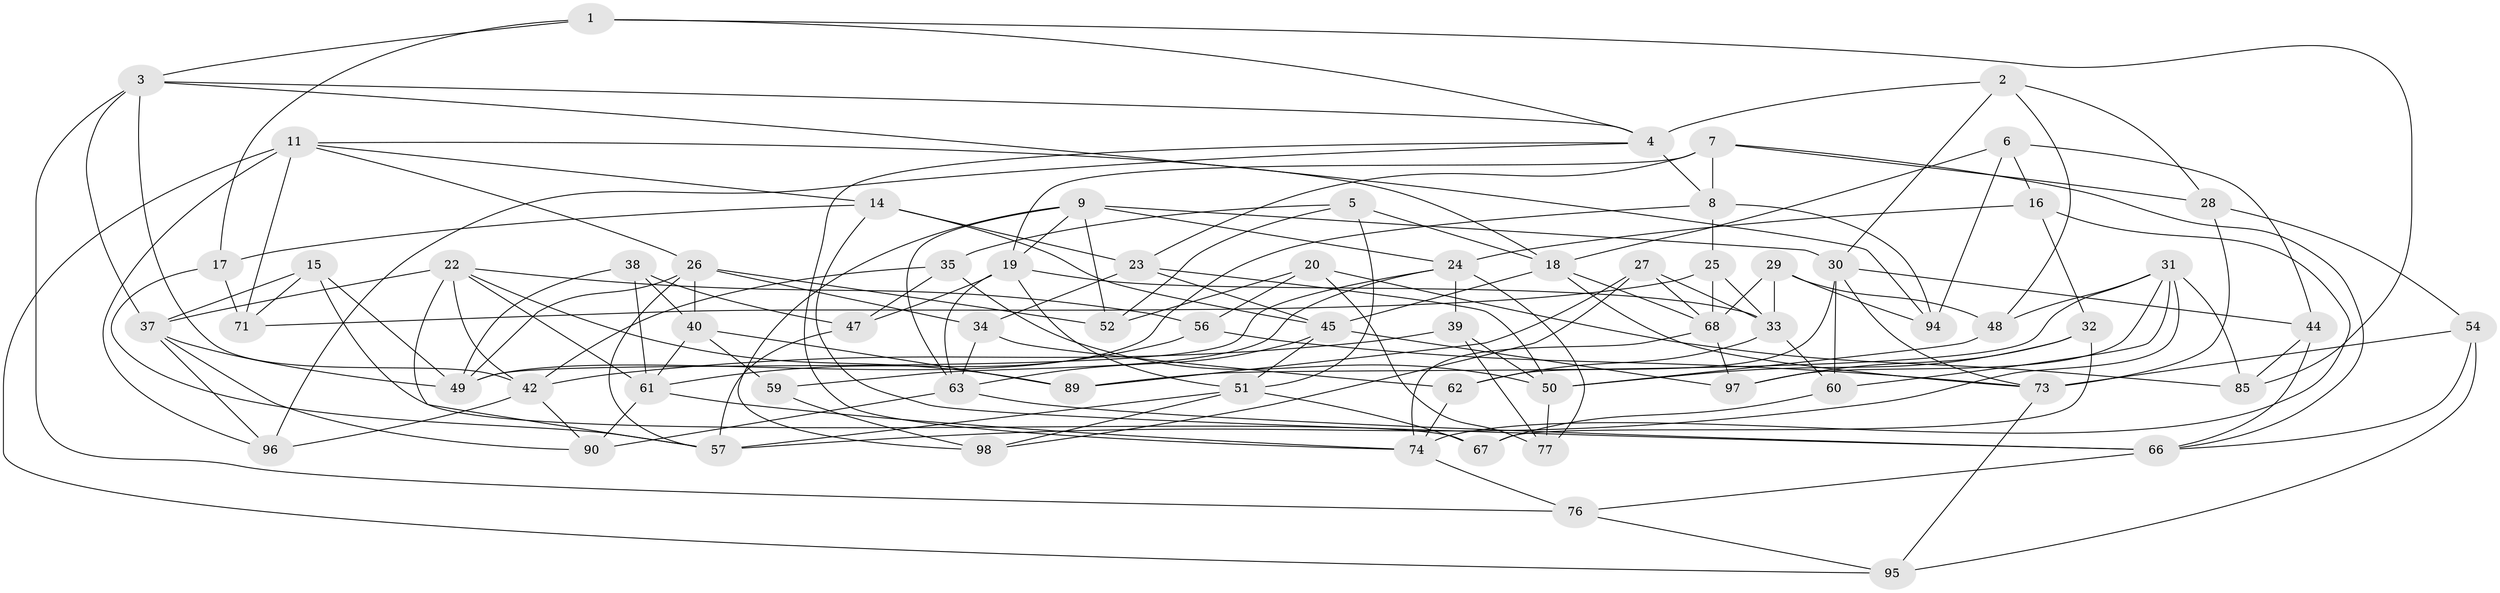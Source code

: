 // original degree distribution, {4: 1.0}
// Generated by graph-tools (version 1.1) at 2025/11/02/27/25 16:11:44]
// undirected, 68 vertices, 163 edges
graph export_dot {
graph [start="1"]
  node [color=gray90,style=filled];
  1;
  2;
  3 [super="+10"];
  4 [super="+81"];
  5;
  6;
  7 [super="+13"];
  8 [super="+12"];
  9 [super="+86"];
  11 [super="+79"];
  14 [super="+58"];
  15;
  16;
  17;
  18 [super="+21"];
  19 [super="+36"];
  20;
  22 [super="+82"];
  23 [super="+46"];
  24 [super="+92"];
  25;
  26 [super="+87"];
  27;
  28;
  29;
  30 [super="+41"];
  31 [super="+88"];
  32;
  33 [super="+43"];
  34;
  35;
  37 [super="+78"];
  38;
  39;
  40 [super="+70"];
  42 [super="+65"];
  44;
  45 [super="+55"];
  47;
  48;
  49 [super="+53"];
  50 [super="+91"];
  51 [super="+83"];
  52;
  54;
  56;
  57 [super="+69"];
  59;
  60;
  61 [super="+64"];
  62;
  63 [super="+72"];
  66 [super="+93"];
  67;
  68 [super="+84"];
  71;
  73 [super="+75"];
  74 [super="+80"];
  76;
  77;
  85;
  89;
  90;
  94;
  95;
  96;
  97;
  98;
  1 -- 17;
  1 -- 85;
  1 -- 3;
  1 -- 4;
  2 -- 4;
  2 -- 28;
  2 -- 48;
  2 -- 30;
  3 -- 37;
  3 -- 42;
  3 -- 76;
  3 -- 94;
  3 -- 4;
  4 -- 96;
  4 -- 74;
  4 -- 8;
  5 -- 18;
  5 -- 52;
  5 -- 35;
  5 -- 51;
  6 -- 44;
  6 -- 94;
  6 -- 16;
  6 -- 18;
  7 -- 19;
  7 -- 66;
  7 -- 8 [weight=2];
  7 -- 28;
  7 -- 23;
  8 -- 49;
  8 -- 94;
  8 -- 25;
  9 -- 63;
  9 -- 24;
  9 -- 98;
  9 -- 52;
  9 -- 30;
  9 -- 19;
  11 -- 95;
  11 -- 26;
  11 -- 96;
  11 -- 14;
  11 -- 71;
  11 -- 18;
  14 -- 23 [weight=2];
  14 -- 17;
  14 -- 66;
  14 -- 45;
  15 -- 71;
  15 -- 67;
  15 -- 37;
  15 -- 49;
  16 -- 24;
  16 -- 32;
  16 -- 74;
  17 -- 57;
  17 -- 71;
  18 -- 45;
  18 -- 73;
  18 -- 68;
  19 -- 51;
  19 -- 33;
  19 -- 47;
  19 -- 63;
  20 -- 77;
  20 -- 85;
  20 -- 56;
  20 -- 52;
  22 -- 37;
  22 -- 56;
  22 -- 42;
  22 -- 57;
  22 -- 89;
  22 -- 61;
  23 -- 45;
  23 -- 50;
  23 -- 34;
  24 -- 77;
  24 -- 49;
  24 -- 59;
  24 -- 39;
  25 -- 71;
  25 -- 68;
  25 -- 33;
  26 -- 52;
  26 -- 49;
  26 -- 57;
  26 -- 34;
  26 -- 40;
  27 -- 33;
  27 -- 89;
  27 -- 98;
  27 -- 68;
  28 -- 54;
  28 -- 73;
  29 -- 48;
  29 -- 94;
  29 -- 68;
  29 -- 33;
  30 -- 44;
  30 -- 73;
  30 -- 62;
  30 -- 60;
  31 -- 48;
  31 -- 60;
  31 -- 89;
  31 -- 57;
  31 -- 85;
  31 -- 97;
  32 -- 97;
  32 -- 67;
  32 -- 50;
  33 -- 62;
  33 -- 60;
  34 -- 63;
  34 -- 62;
  35 -- 47;
  35 -- 42;
  35 -- 50;
  37 -- 90;
  37 -- 96;
  37 -- 49;
  38 -- 47;
  38 -- 61;
  38 -- 49;
  38 -- 40;
  39 -- 77;
  39 -- 50;
  39 -- 42;
  40 -- 61;
  40 -- 59 [weight=2];
  40 -- 89;
  42 -- 90;
  42 -- 96;
  44 -- 85;
  44 -- 66;
  45 -- 51;
  45 -- 97;
  45 -- 63;
  47 -- 57;
  48 -- 50;
  50 -- 77;
  51 -- 67;
  51 -- 57;
  51 -- 98;
  54 -- 73;
  54 -- 95;
  54 -- 66;
  56 -- 61;
  56 -- 73;
  59 -- 98;
  60 -- 67;
  61 -- 90;
  61 -- 74;
  62 -- 74;
  63 -- 90;
  63 -- 66;
  66 -- 76;
  68 -- 74;
  68 -- 97;
  73 -- 95;
  74 -- 76;
  76 -- 95;
}
